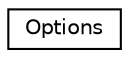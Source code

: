 digraph "Graphical Class Hierarchy"
{
  edge [fontname="Helvetica",fontsize="10",labelfontname="Helvetica",labelfontsize="10"];
  node [fontname="Helvetica",fontsize="10",shape=record];
  rankdir="LR";
  Node0 [label="Options",height=0.2,width=0.4,color="black", fillcolor="white", style="filled",URL="$classOptions.html"];
}
